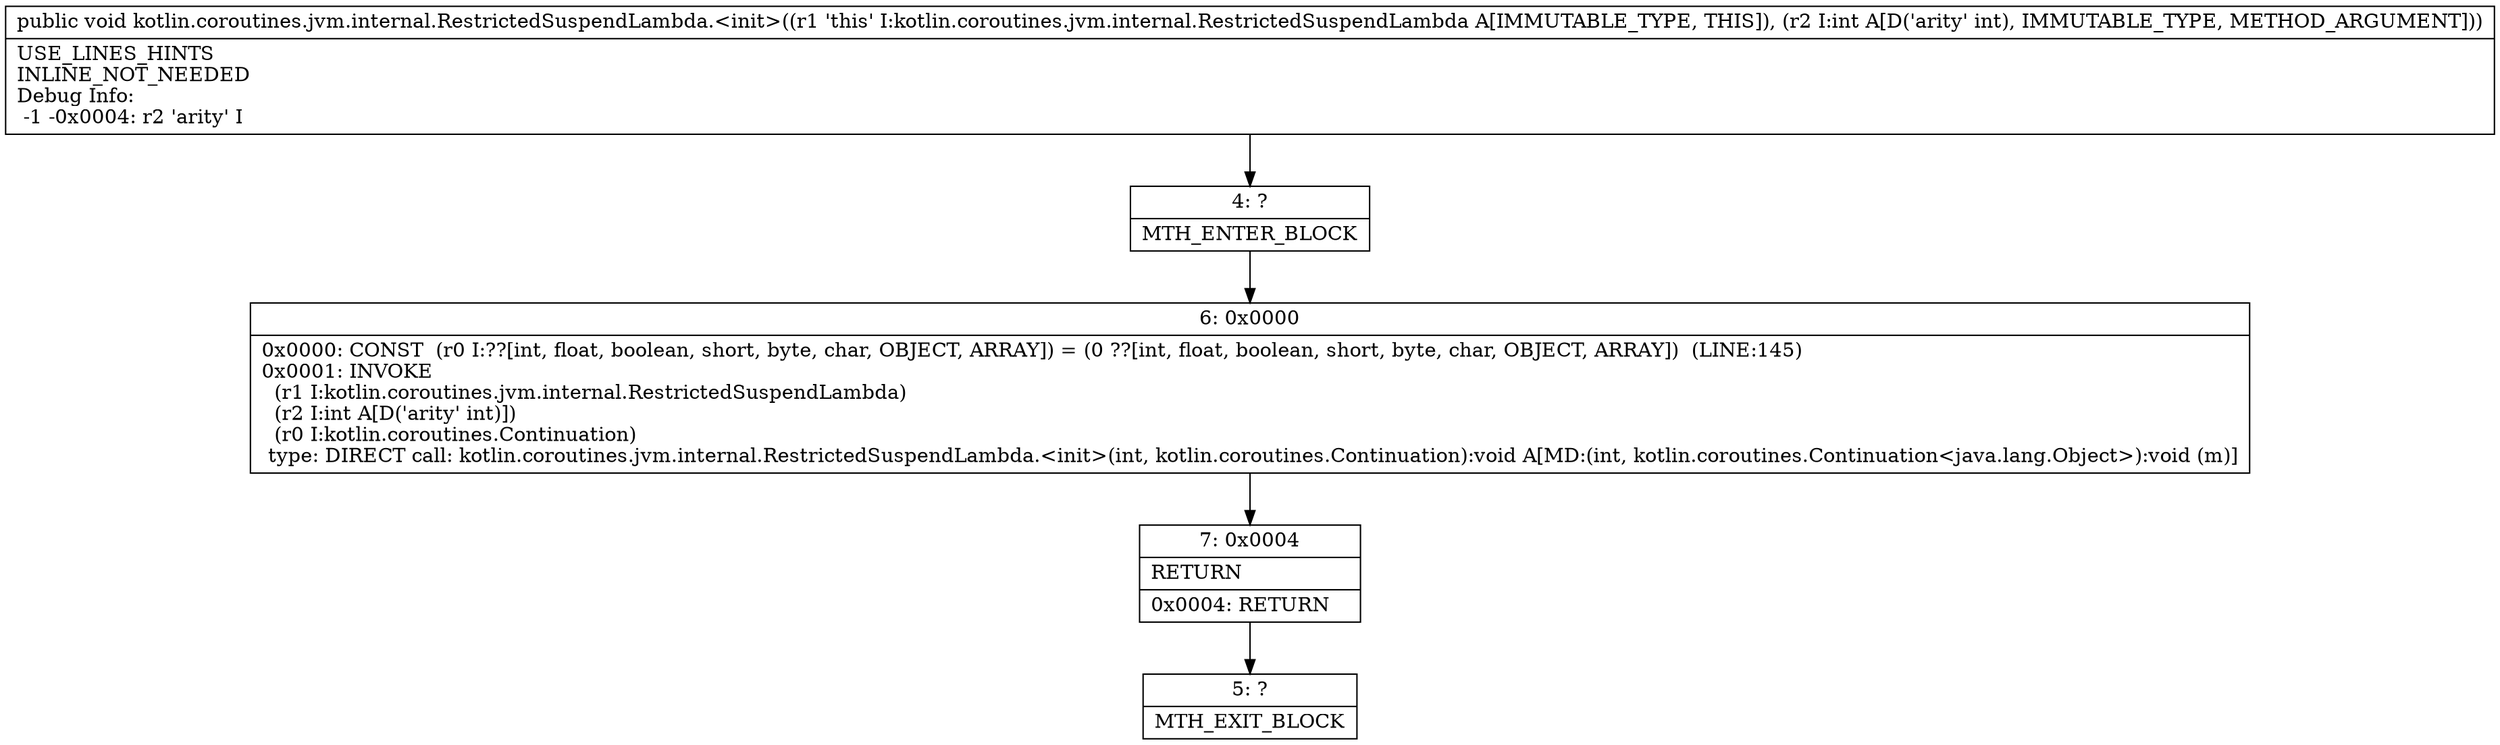 digraph "CFG forkotlin.coroutines.jvm.internal.RestrictedSuspendLambda.\<init\>(I)V" {
Node_4 [shape=record,label="{4\:\ ?|MTH_ENTER_BLOCK\l}"];
Node_6 [shape=record,label="{6\:\ 0x0000|0x0000: CONST  (r0 I:??[int, float, boolean, short, byte, char, OBJECT, ARRAY]) = (0 ??[int, float, boolean, short, byte, char, OBJECT, ARRAY])  (LINE:145)\l0x0001: INVOKE  \l  (r1 I:kotlin.coroutines.jvm.internal.RestrictedSuspendLambda)\l  (r2 I:int A[D('arity' int)])\l  (r0 I:kotlin.coroutines.Continuation)\l type: DIRECT call: kotlin.coroutines.jvm.internal.RestrictedSuspendLambda.\<init\>(int, kotlin.coroutines.Continuation):void A[MD:(int, kotlin.coroutines.Continuation\<java.lang.Object\>):void (m)]\l}"];
Node_7 [shape=record,label="{7\:\ 0x0004|RETURN\l|0x0004: RETURN   \l}"];
Node_5 [shape=record,label="{5\:\ ?|MTH_EXIT_BLOCK\l}"];
MethodNode[shape=record,label="{public void kotlin.coroutines.jvm.internal.RestrictedSuspendLambda.\<init\>((r1 'this' I:kotlin.coroutines.jvm.internal.RestrictedSuspendLambda A[IMMUTABLE_TYPE, THIS]), (r2 I:int A[D('arity' int), IMMUTABLE_TYPE, METHOD_ARGUMENT]))  | USE_LINES_HINTS\lINLINE_NOT_NEEDED\lDebug Info:\l  \-1 \-0x0004: r2 'arity' I\l}"];
MethodNode -> Node_4;Node_4 -> Node_6;
Node_6 -> Node_7;
Node_7 -> Node_5;
}

